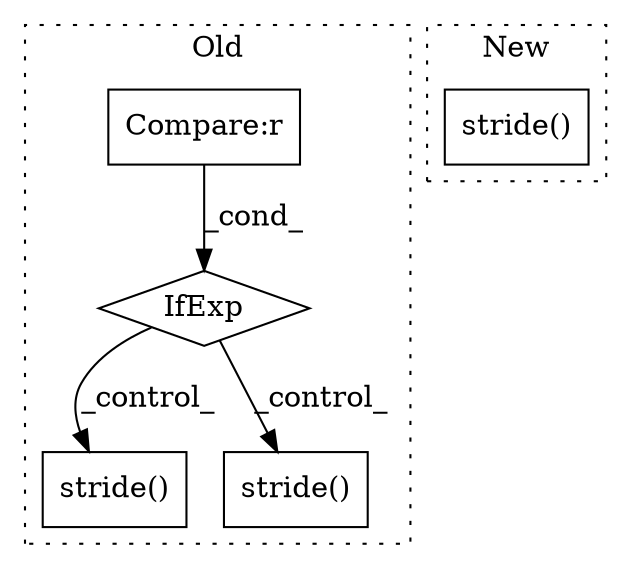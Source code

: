 digraph G {
subgraph cluster0 {
1 [label="stride()" a="75" s="12153" l="41" shape="box"];
3 [label="Compare:r" a="40" s="12214" l="44" shape="box"];
4 [label="stride()" a="75" s="12352" l="47" shape="box"];
5 [label="IfExp" a="51" s="12194,12258" l="20,94" shape="diamond"];
label = "Old";
style="dotted";
}
subgraph cluster1 {
2 [label="stride()" a="75" s="10252" l="24" shape="box"];
label = "New";
style="dotted";
}
3 -> 5 [label="_cond_"];
5 -> 4 [label="_control_"];
5 -> 1 [label="_control_"];
}